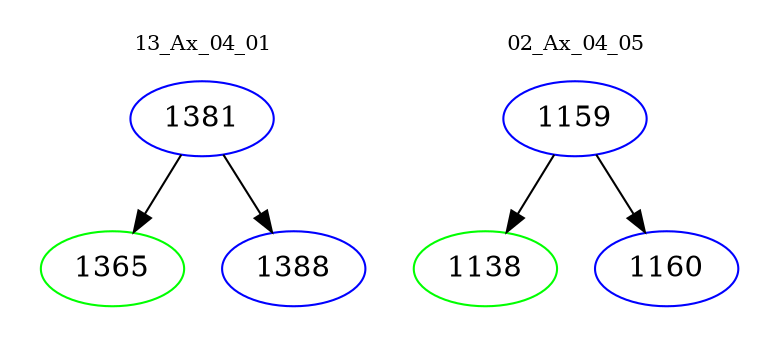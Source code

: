 digraph{
subgraph cluster_0 {
color = white
label = "13_Ax_04_01";
fontsize=10;
T0_1381 [label="1381", color="blue"]
T0_1381 -> T0_1365 [color="black"]
T0_1365 [label="1365", color="green"]
T0_1381 -> T0_1388 [color="black"]
T0_1388 [label="1388", color="blue"]
}
subgraph cluster_1 {
color = white
label = "02_Ax_04_05";
fontsize=10;
T1_1159 [label="1159", color="blue"]
T1_1159 -> T1_1138 [color="black"]
T1_1138 [label="1138", color="green"]
T1_1159 -> T1_1160 [color="black"]
T1_1160 [label="1160", color="blue"]
}
}
